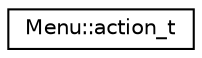 digraph "Graphical Class Hierarchy"
{
  edge [fontname="Helvetica",fontsize="10",labelfontname="Helvetica",labelfontsize="10"];
  node [fontname="Helvetica",fontsize="10",shape=record];
  rankdir="LR";
  Node1 [label="Menu::action_t",height=0.2,width=0.4,color="black", fillcolor="white", style="filled",URL="$d5/df5/structMenu_1_1action__t.html"];
}
